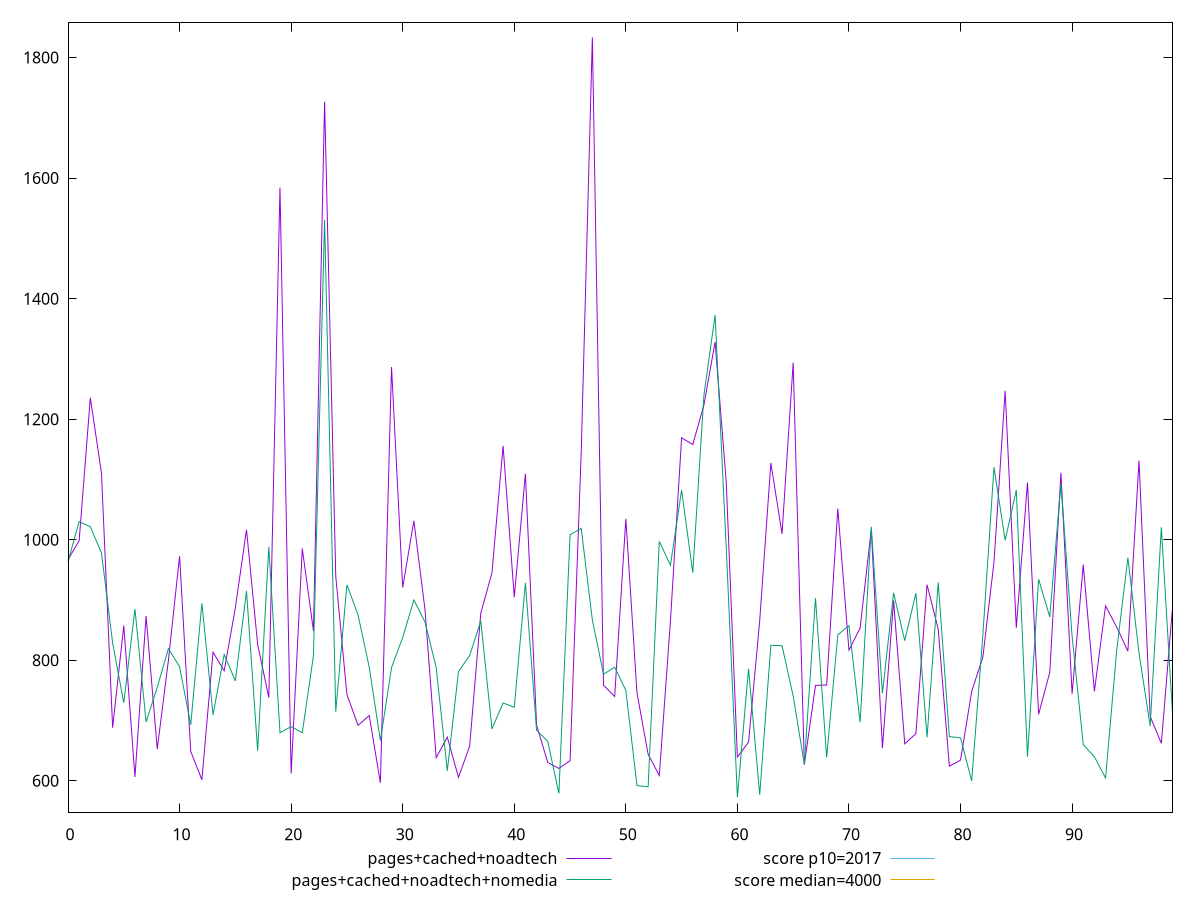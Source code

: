reset

$pagesCachedNoadtech <<EOF
0 966.8400000000004
1 998.6880000000008
2 1235.4599999999996
3 1110.6440000000007
4 688.176000000001
5 857.4440000000006
6 606.4760000000011
7 873.2960000000014
8 652.7040000000012
9 799.8640000000005
10 972.7120000000018
11 648.6960000000008
12 601.8280000000009
13 813.3480000000005
14 782.6600000000009
15 886.9720000000012
16 1016.5840000000004
17 826.448000000001
18 738.1040000000007
19 1584.3439999999955
20 612.0280000000005
21 985.5280000000018
22 848.6960000000003
23 1726.8040000000008
24 939.4080000000015
25 743.0760000000009
26 691.9680000000005
27 708.2960000000006
28 596.6160000000004
29 1286.4560000000008
30 920.8280000000016
31 1031.4320000000014
32 883.8000000000012
33 638.3960000000003
34 672.3320000000003
35 605.7760000000002
36 657.1800000000005
37 878.1320000000002
38 945.1000000000001
39 1155.6319999999998
40 904.6920000000014
41 1109.268000000001
42 692.2920000000007
43 630.5240000000008
44 620.4800000000009
45 633.4960000000002
46 1144.2160000000008
47 1833.2519999999986
48 758.6800000000007
49 739.9200000000006
50 1034.616
51 746.0520000000008
52 643.6800000000004
53 608.8520000000002
54 865.1560000000011
55 1169.0880000000004
56 1158.024000000001
57 1223.4920000000018
58 1328.112000000001
59 1095.876
60 639.4560000000006
61 664.1040000000008
62 865.6240000000009
63 1127.288000000001
64 1009.808000000001
65 1293.6520000000005
66 626.7920000000005
67 758.2360000000008
68 758.9440000000011
69 1051.660000000002
70 816.8080000000007
71 853.4800000000013
72 1016.9160000000004
73 654.2960000000011
74 899.1920000000013
75 661.376
76 678.272
77 925.4000000000013
78 851.8360000000006
79 624.2600000000008
80 634.2880000000005
81 748.2320000000003
82 804.9240000000003
83 962.784000000001
84 1246.9880000000007
85 853.7960000000005
86 1094.8760000000009
87 710.3120000000008
88 779.9880000000007
89 1111.036
90 744.3480000000006
91 958.4920000000006
92 748.3960000000002
93 890.3000000000008
94 854.8760000000011
95 815.0040000000008
96 1131.2320000000007
97 706.8520000000007
98 662.2520000000007
99 887.3600000000006
EOF

$pagesCachedNoadtechNomedia <<EOF
0 963.6320000000012
1 1030.0240000000003
2 1021.4840000000011
3 978.0880000000008
4 828.6080000000002
5 729.376000000001
6 884.9560000000007
7 697.7360000000007
8 755.0880000000008
9 819.2960000000008
10 789.2160000000005
11 693.0200000000006
12 894.5920000000008
13 709.4480000000005
14 809.6160000000009
15 765.6560000000004
16 914.9200000000008
17 649.9040000000002
18 988.0520000000008
19 679.7880000000007
20 689.9160000000007
21 679.784
22 807.6920000000006
23 1530.4080000000008
24 714.7600000000007
25 925.2520000000001
26 875.072
27 788.3960000000008
28 666.8879999999999
29 788.0400000000013
30 837.7440000000004
31 900.0200000000016
32 863.360000000001
33 788.0760000000013
34 616.7040000000003
35 781.3120000000013
36 807.7840000000006
37 865.424000000001
38 686.1400000000006
39 729.1680000000001
40 721.9720000000003
41 928.3520000000003
42 683.8760000000008
43 665.5200000000006
44 578.8920000000007
45 1008.2320000000005
46 1018.8880000000016
47 866.7760000000001
48 776.8480000000006
49 788.5680000000009
50 750.0480000000003
51 592.0680000000007
52 590.1240000000006
53 997.2960000000007
54 957.5640000000008
55 1082.3720000000017
56 945.1400000000012
57 1239.8719999999998
58 1372.6839999999995
59 987.1280000000011
60 572.8920000000006
61 786.0360000000002
62 576.9800000000004
63 824.8880000000006
64 824.2120000000012
65 740.6360000000005
66 627.6360000000006
67 903.1400000000004
68 638.8080000000007
69 842.1880000000009
70 857.4920000000003
71 697.1480000000007
72 1021.5279999999997
73 745.2640000000007
74 911.8520000000009
75 832.3880000000009
76 911.384000000001
77 672.2800000000008
78 929.2080000000004
79 673.344000000001
80 671.2200000000003
81 599.8560000000004
82 841.3760000000012
83 1120.3600000000008
84 999.0200000000011
85 1082.4080000000013
86 639.8280000000008
87 934.4800000000006
88 871.8080000000011
89 1093.0320000000002
90 840.1920000000007
91 660.1120000000006
92 639.7920000000001
93 604.7400000000006
94 816.4680000000009
95 970.2600000000015
96 811.6120000000012
97 690.9600000000004
98 1020.6560000000007
99 711.9560000000007
EOF

set key outside below
set xrange [0:99]
set yrange [547.6848000000007:1858.4591999999986]
set trange [547.6848000000007:1858.4591999999986]
set terminal svg size 640, 520 enhanced background rgb 'white'
set output "report_00017_2021-02-10T15-08-03.406Z/mainthread-work-breakdown/comparison/line/2_vs_3.svg"

plot $pagesCachedNoadtech title "pages+cached+noadtech" with line, \
     $pagesCachedNoadtechNomedia title "pages+cached+noadtech+nomedia" with line, \
     2017 title "score p10=2017", \
     4000 title "score median=4000"

reset
